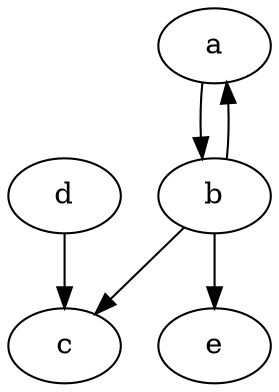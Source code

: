 digraph G {
    "a" [type=B, alive=n];
    "b" [type=C, alive=n];
    "c" [type=C, alive=y];
    "d" [type=C, alive=y, ext_refcnt=1];
    "e" [type=C, alive=n];
    "a" -> "b";
    "b" -> "a";
    "b" -> "c";
    "d" -> "c";
    "b" -> "e";
}
